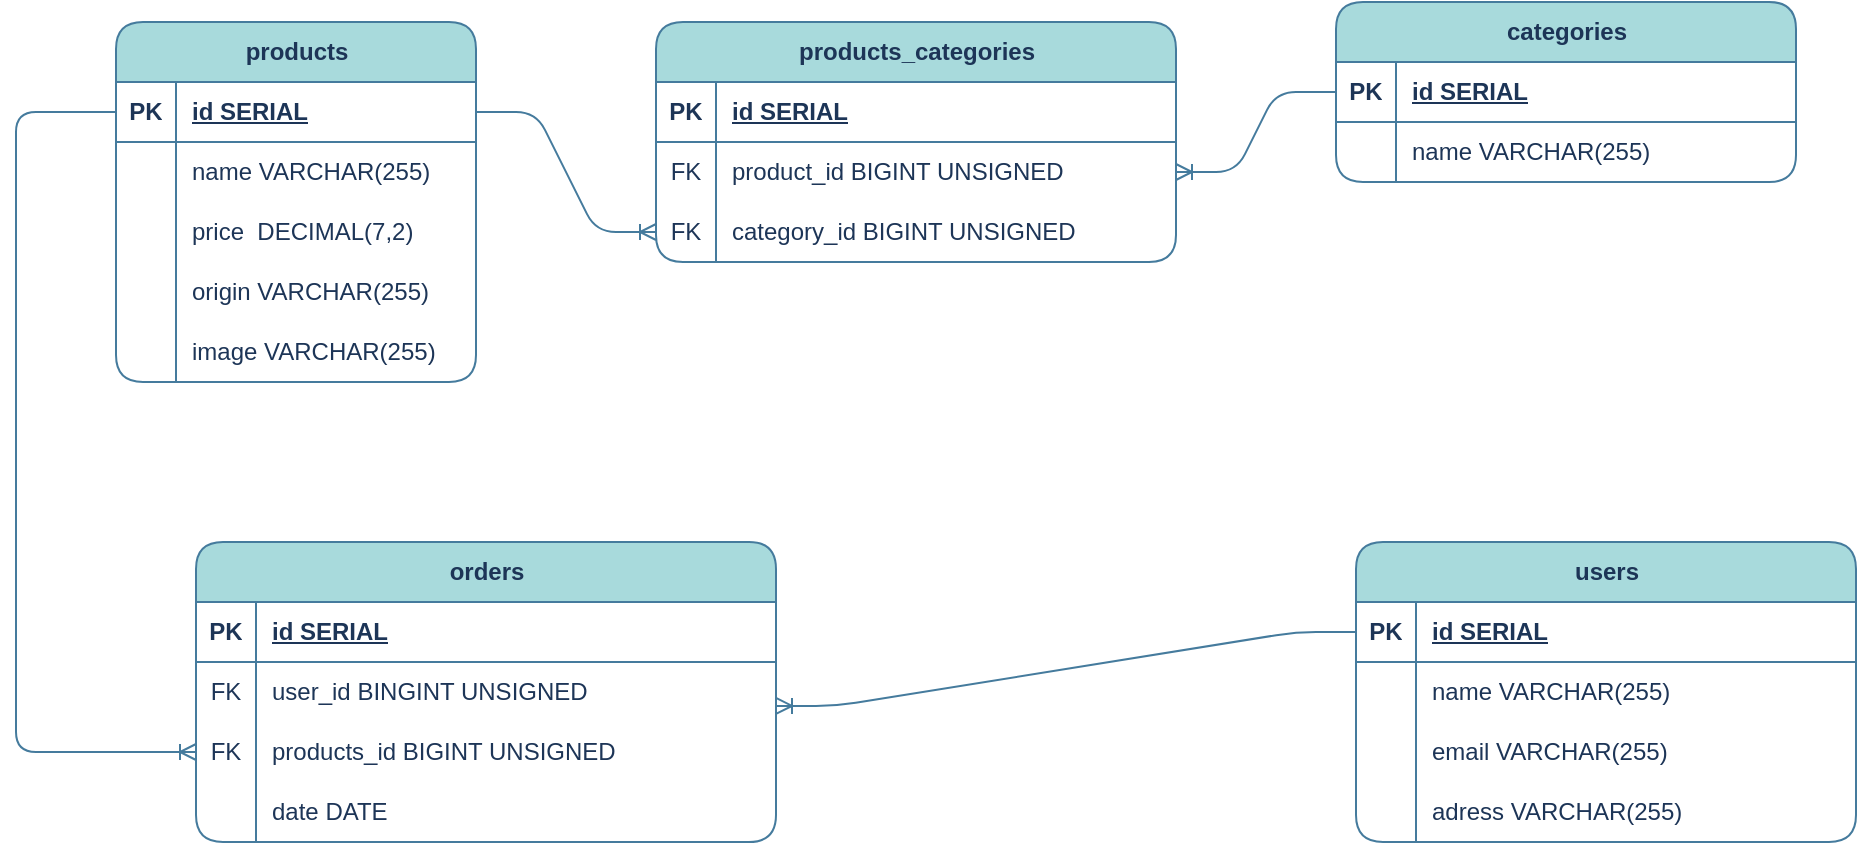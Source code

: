 <mxfile version="22.1.11" type="device">
  <diagram name="Pagina-1" id="v4BONmvHe5pT4fg5kxfK">
    <mxGraphModel dx="1434" dy="761" grid="1" gridSize="10" guides="1" tooltips="1" connect="1" arrows="1" fold="1" page="1" pageScale="1" pageWidth="1169" pageHeight="827" background="#FFFFFF" math="0" shadow="0">
      <root>
        <mxCell id="0" />
        <mxCell id="1" parent="0" />
        <mxCell id="LZLhlaevbL2TeOILWIVi-5" value="products" style="shape=table;startSize=30;container=1;collapsible=1;childLayout=tableLayout;fixedRows=1;rowLines=0;fontStyle=1;align=center;resizeLast=1;html=1;rounded=1;labelBackgroundColor=none;fillColor=#A8DADC;strokeColor=#457B9D;fontColor=#1D3557;" vertex="1" parent="1">
          <mxGeometry x="90" y="110" width="180" height="180" as="geometry">
            <mxRectangle x="130" y="160" width="70" height="30" as="alternateBounds" />
          </mxGeometry>
        </mxCell>
        <mxCell id="LZLhlaevbL2TeOILWIVi-6" value="" style="shape=tableRow;horizontal=0;startSize=0;swimlaneHead=0;swimlaneBody=0;fillColor=none;collapsible=0;dropTarget=0;points=[[0,0.5],[1,0.5]];portConstraint=eastwest;top=0;left=0;right=0;bottom=1;rounded=1;labelBackgroundColor=none;strokeColor=#457B9D;fontColor=#1D3557;" vertex="1" parent="LZLhlaevbL2TeOILWIVi-5">
          <mxGeometry y="30" width="180" height="30" as="geometry" />
        </mxCell>
        <mxCell id="LZLhlaevbL2TeOILWIVi-7" value="PK" style="shape=partialRectangle;connectable=0;fillColor=none;top=0;left=0;bottom=0;right=0;fontStyle=1;overflow=hidden;whiteSpace=wrap;html=1;rounded=1;labelBackgroundColor=none;strokeColor=#457B9D;fontColor=#1D3557;" vertex="1" parent="LZLhlaevbL2TeOILWIVi-6">
          <mxGeometry width="30" height="30" as="geometry">
            <mxRectangle width="30" height="30" as="alternateBounds" />
          </mxGeometry>
        </mxCell>
        <mxCell id="LZLhlaevbL2TeOILWIVi-8" value="id SERIAL" style="shape=partialRectangle;connectable=0;fillColor=none;top=0;left=0;bottom=0;right=0;align=left;spacingLeft=6;fontStyle=5;overflow=hidden;whiteSpace=wrap;html=1;rounded=1;labelBackgroundColor=none;strokeColor=#457B9D;fontColor=#1D3557;" vertex="1" parent="LZLhlaevbL2TeOILWIVi-6">
          <mxGeometry x="30" width="150" height="30" as="geometry">
            <mxRectangle width="150" height="30" as="alternateBounds" />
          </mxGeometry>
        </mxCell>
        <mxCell id="LZLhlaevbL2TeOILWIVi-9" value="" style="shape=tableRow;horizontal=0;startSize=0;swimlaneHead=0;swimlaneBody=0;fillColor=none;collapsible=0;dropTarget=0;points=[[0,0.5],[1,0.5]];portConstraint=eastwest;top=0;left=0;right=0;bottom=0;rounded=1;labelBackgroundColor=none;strokeColor=#457B9D;fontColor=#1D3557;" vertex="1" parent="LZLhlaevbL2TeOILWIVi-5">
          <mxGeometry y="60" width="180" height="30" as="geometry" />
        </mxCell>
        <mxCell id="LZLhlaevbL2TeOILWIVi-10" value="" style="shape=partialRectangle;connectable=0;fillColor=none;top=0;left=0;bottom=0;right=0;editable=1;overflow=hidden;whiteSpace=wrap;html=1;rounded=1;labelBackgroundColor=none;strokeColor=#457B9D;fontColor=#1D3557;" vertex="1" parent="LZLhlaevbL2TeOILWIVi-9">
          <mxGeometry width="30" height="30" as="geometry">
            <mxRectangle width="30" height="30" as="alternateBounds" />
          </mxGeometry>
        </mxCell>
        <mxCell id="LZLhlaevbL2TeOILWIVi-11" value="name VARCHAR(255)" style="shape=partialRectangle;connectable=0;fillColor=none;top=0;left=0;bottom=0;right=0;align=left;spacingLeft=6;overflow=hidden;whiteSpace=wrap;html=1;rounded=1;labelBackgroundColor=none;strokeColor=#457B9D;fontColor=#1D3557;" vertex="1" parent="LZLhlaevbL2TeOILWIVi-9">
          <mxGeometry x="30" width="150" height="30" as="geometry">
            <mxRectangle width="150" height="30" as="alternateBounds" />
          </mxGeometry>
        </mxCell>
        <mxCell id="LZLhlaevbL2TeOILWIVi-15" value="" style="shape=tableRow;horizontal=0;startSize=0;swimlaneHead=0;swimlaneBody=0;fillColor=none;collapsible=0;dropTarget=0;points=[[0,0.5],[1,0.5]];portConstraint=eastwest;top=0;left=0;right=0;bottom=0;rounded=1;labelBackgroundColor=none;strokeColor=#457B9D;fontColor=#1D3557;" vertex="1" parent="LZLhlaevbL2TeOILWIVi-5">
          <mxGeometry y="90" width="180" height="30" as="geometry" />
        </mxCell>
        <mxCell id="LZLhlaevbL2TeOILWIVi-16" value="" style="shape=partialRectangle;connectable=0;fillColor=none;top=0;left=0;bottom=0;right=0;editable=1;overflow=hidden;whiteSpace=wrap;html=1;rounded=1;labelBackgroundColor=none;strokeColor=#457B9D;fontColor=#1D3557;" vertex="1" parent="LZLhlaevbL2TeOILWIVi-15">
          <mxGeometry width="30" height="30" as="geometry">
            <mxRectangle width="30" height="30" as="alternateBounds" />
          </mxGeometry>
        </mxCell>
        <mxCell id="LZLhlaevbL2TeOILWIVi-17" value="price&amp;nbsp; DECIMAL(7,2)" style="shape=partialRectangle;connectable=0;fillColor=none;top=0;left=0;bottom=0;right=0;align=left;spacingLeft=6;overflow=hidden;whiteSpace=wrap;html=1;rounded=1;labelBackgroundColor=none;strokeColor=#457B9D;fontColor=#1D3557;" vertex="1" parent="LZLhlaevbL2TeOILWIVi-15">
          <mxGeometry x="30" width="150" height="30" as="geometry">
            <mxRectangle width="150" height="30" as="alternateBounds" />
          </mxGeometry>
        </mxCell>
        <mxCell id="LZLhlaevbL2TeOILWIVi-138" value="" style="shape=tableRow;horizontal=0;startSize=0;swimlaneHead=0;swimlaneBody=0;fillColor=none;collapsible=0;dropTarget=0;points=[[0,0.5],[1,0.5]];portConstraint=eastwest;top=0;left=0;right=0;bottom=0;rounded=1;labelBackgroundColor=none;strokeColor=#457B9D;fontColor=#1D3557;" vertex="1" parent="LZLhlaevbL2TeOILWIVi-5">
          <mxGeometry y="120" width="180" height="30" as="geometry" />
        </mxCell>
        <mxCell id="LZLhlaevbL2TeOILWIVi-139" value="" style="shape=partialRectangle;connectable=0;fillColor=none;top=0;left=0;bottom=0;right=0;editable=1;overflow=hidden;whiteSpace=wrap;html=1;rounded=1;labelBackgroundColor=none;strokeColor=#457B9D;fontColor=#1D3557;" vertex="1" parent="LZLhlaevbL2TeOILWIVi-138">
          <mxGeometry width="30" height="30" as="geometry">
            <mxRectangle width="30" height="30" as="alternateBounds" />
          </mxGeometry>
        </mxCell>
        <mxCell id="LZLhlaevbL2TeOILWIVi-140" value="origin VARCHAR(255)" style="shape=partialRectangle;connectable=0;fillColor=none;top=0;left=0;bottom=0;right=0;align=left;spacingLeft=6;overflow=hidden;whiteSpace=wrap;html=1;rounded=1;labelBackgroundColor=none;strokeColor=#457B9D;fontColor=#1D3557;" vertex="1" parent="LZLhlaevbL2TeOILWIVi-138">
          <mxGeometry x="30" width="150" height="30" as="geometry">
            <mxRectangle width="150" height="30" as="alternateBounds" />
          </mxGeometry>
        </mxCell>
        <mxCell id="LZLhlaevbL2TeOILWIVi-162" value="" style="shape=tableRow;horizontal=0;startSize=0;swimlaneHead=0;swimlaneBody=0;fillColor=none;collapsible=0;dropTarget=0;points=[[0,0.5],[1,0.5]];portConstraint=eastwest;top=0;left=0;right=0;bottom=0;rounded=1;labelBackgroundColor=none;strokeColor=#457B9D;fontColor=#1D3557;" vertex="1" parent="LZLhlaevbL2TeOILWIVi-5">
          <mxGeometry y="150" width="180" height="30" as="geometry" />
        </mxCell>
        <mxCell id="LZLhlaevbL2TeOILWIVi-163" value="" style="shape=partialRectangle;connectable=0;fillColor=none;top=0;left=0;bottom=0;right=0;editable=1;overflow=hidden;whiteSpace=wrap;html=1;rounded=1;labelBackgroundColor=none;strokeColor=#457B9D;fontColor=#1D3557;" vertex="1" parent="LZLhlaevbL2TeOILWIVi-162">
          <mxGeometry width="30" height="30" as="geometry">
            <mxRectangle width="30" height="30" as="alternateBounds" />
          </mxGeometry>
        </mxCell>
        <mxCell id="LZLhlaevbL2TeOILWIVi-164" value="image VARCHAR(255)" style="shape=partialRectangle;connectable=0;fillColor=none;top=0;left=0;bottom=0;right=0;align=left;spacingLeft=6;overflow=hidden;whiteSpace=wrap;html=1;rounded=1;labelBackgroundColor=none;strokeColor=#457B9D;fontColor=#1D3557;" vertex="1" parent="LZLhlaevbL2TeOILWIVi-162">
          <mxGeometry x="30" width="150" height="30" as="geometry">
            <mxRectangle width="150" height="30" as="alternateBounds" />
          </mxGeometry>
        </mxCell>
        <mxCell id="LZLhlaevbL2TeOILWIVi-18" value="products_categories" style="shape=table;startSize=30;container=1;collapsible=1;childLayout=tableLayout;fixedRows=1;rowLines=0;fontStyle=1;align=center;resizeLast=1;html=1;rounded=1;labelBackgroundColor=none;fillColor=#A8DADC;strokeColor=#457B9D;fontColor=#1D3557;" vertex="1" parent="1">
          <mxGeometry x="360" y="110" width="260" height="120" as="geometry">
            <mxRectangle x="145" y="780" width="70" height="30" as="alternateBounds" />
          </mxGeometry>
        </mxCell>
        <mxCell id="LZLhlaevbL2TeOILWIVi-19" value="" style="shape=tableRow;horizontal=0;startSize=0;swimlaneHead=0;swimlaneBody=0;fillColor=none;collapsible=0;dropTarget=0;points=[[0,0.5],[1,0.5]];portConstraint=eastwest;top=0;left=0;right=0;bottom=1;rounded=1;labelBackgroundColor=none;strokeColor=#457B9D;fontColor=#1D3557;" vertex="1" parent="LZLhlaevbL2TeOILWIVi-18">
          <mxGeometry y="30" width="260" height="30" as="geometry" />
        </mxCell>
        <mxCell id="LZLhlaevbL2TeOILWIVi-20" value="PK" style="shape=partialRectangle;connectable=0;fillColor=none;top=0;left=0;bottom=0;right=0;fontStyle=1;overflow=hidden;whiteSpace=wrap;html=1;rounded=1;labelBackgroundColor=none;strokeColor=#457B9D;fontColor=#1D3557;" vertex="1" parent="LZLhlaevbL2TeOILWIVi-19">
          <mxGeometry width="30" height="30" as="geometry">
            <mxRectangle width="30" height="30" as="alternateBounds" />
          </mxGeometry>
        </mxCell>
        <mxCell id="LZLhlaevbL2TeOILWIVi-21" value="id SERIAL" style="shape=partialRectangle;connectable=0;fillColor=none;top=0;left=0;bottom=0;right=0;align=left;spacingLeft=6;fontStyle=5;overflow=hidden;whiteSpace=wrap;html=1;rounded=1;labelBackgroundColor=none;strokeColor=#457B9D;fontColor=#1D3557;" vertex="1" parent="LZLhlaevbL2TeOILWIVi-19">
          <mxGeometry x="30" width="230" height="30" as="geometry">
            <mxRectangle width="230" height="30" as="alternateBounds" />
          </mxGeometry>
        </mxCell>
        <mxCell id="LZLhlaevbL2TeOILWIVi-22" value="" style="shape=tableRow;horizontal=0;startSize=0;swimlaneHead=0;swimlaneBody=0;fillColor=none;collapsible=0;dropTarget=0;points=[[0,0.5],[1,0.5]];portConstraint=eastwest;top=0;left=0;right=0;bottom=0;rounded=1;labelBackgroundColor=none;strokeColor=#457B9D;fontColor=#1D3557;" vertex="1" parent="LZLhlaevbL2TeOILWIVi-18">
          <mxGeometry y="60" width="260" height="30" as="geometry" />
        </mxCell>
        <mxCell id="LZLhlaevbL2TeOILWIVi-23" value="FK" style="shape=partialRectangle;connectable=0;fillColor=none;top=0;left=0;bottom=0;right=0;editable=1;overflow=hidden;whiteSpace=wrap;html=1;rounded=1;labelBackgroundColor=none;strokeColor=#457B9D;fontColor=#1D3557;" vertex="1" parent="LZLhlaevbL2TeOILWIVi-22">
          <mxGeometry width="30" height="30" as="geometry">
            <mxRectangle width="30" height="30" as="alternateBounds" />
          </mxGeometry>
        </mxCell>
        <mxCell id="LZLhlaevbL2TeOILWIVi-24" value="product_id BIGINT UNSIGNED" style="shape=partialRectangle;connectable=0;fillColor=none;top=0;left=0;bottom=0;right=0;align=left;spacingLeft=6;overflow=hidden;whiteSpace=wrap;html=1;rounded=1;labelBackgroundColor=none;strokeColor=#457B9D;fontColor=#1D3557;" vertex="1" parent="LZLhlaevbL2TeOILWIVi-22">
          <mxGeometry x="30" width="230" height="30" as="geometry">
            <mxRectangle width="230" height="30" as="alternateBounds" />
          </mxGeometry>
        </mxCell>
        <mxCell id="LZLhlaevbL2TeOILWIVi-25" value="" style="shape=tableRow;horizontal=0;startSize=0;swimlaneHead=0;swimlaneBody=0;fillColor=none;collapsible=0;dropTarget=0;points=[[0,0.5],[1,0.5]];portConstraint=eastwest;top=0;left=0;right=0;bottom=0;rounded=1;labelBackgroundColor=none;strokeColor=#457B9D;fontColor=#1D3557;" vertex="1" parent="LZLhlaevbL2TeOILWIVi-18">
          <mxGeometry y="90" width="260" height="30" as="geometry" />
        </mxCell>
        <mxCell id="LZLhlaevbL2TeOILWIVi-26" value="FK" style="shape=partialRectangle;connectable=0;fillColor=none;top=0;left=0;bottom=0;right=0;editable=1;overflow=hidden;whiteSpace=wrap;html=1;rounded=1;labelBackgroundColor=none;strokeColor=#457B9D;fontColor=#1D3557;" vertex="1" parent="LZLhlaevbL2TeOILWIVi-25">
          <mxGeometry width="30" height="30" as="geometry">
            <mxRectangle width="30" height="30" as="alternateBounds" />
          </mxGeometry>
        </mxCell>
        <mxCell id="LZLhlaevbL2TeOILWIVi-27" value="category_id BIGINT UNSIGNED" style="shape=partialRectangle;connectable=0;fillColor=none;top=0;left=0;bottom=0;right=0;align=left;spacingLeft=6;overflow=hidden;whiteSpace=wrap;html=1;rounded=1;labelBackgroundColor=none;strokeColor=#457B9D;fontColor=#1D3557;" vertex="1" parent="LZLhlaevbL2TeOILWIVi-25">
          <mxGeometry x="30" width="230" height="30" as="geometry">
            <mxRectangle width="230" height="30" as="alternateBounds" />
          </mxGeometry>
        </mxCell>
        <mxCell id="LZLhlaevbL2TeOILWIVi-57" value="categories" style="shape=table;startSize=30;container=1;collapsible=1;childLayout=tableLayout;fixedRows=1;rowLines=0;fontStyle=1;align=center;resizeLast=1;html=1;rounded=1;labelBackgroundColor=none;fillColor=#A8DADC;strokeColor=#457B9D;fontColor=#1D3557;" vertex="1" parent="1">
          <mxGeometry x="700" y="100" width="230" height="90" as="geometry">
            <mxRectangle x="340" y="250" width="70" height="30" as="alternateBounds" />
          </mxGeometry>
        </mxCell>
        <mxCell id="LZLhlaevbL2TeOILWIVi-58" value="" style="shape=tableRow;horizontal=0;startSize=0;swimlaneHead=0;swimlaneBody=0;fillColor=none;collapsible=0;dropTarget=0;points=[[0,0.5],[1,0.5]];portConstraint=eastwest;top=0;left=0;right=0;bottom=1;rounded=1;labelBackgroundColor=none;strokeColor=#457B9D;fontColor=#1D3557;" vertex="1" parent="LZLhlaevbL2TeOILWIVi-57">
          <mxGeometry y="30" width="230" height="30" as="geometry" />
        </mxCell>
        <mxCell id="LZLhlaevbL2TeOILWIVi-59" value="PK" style="shape=partialRectangle;connectable=0;fillColor=none;top=0;left=0;bottom=0;right=0;fontStyle=1;overflow=hidden;whiteSpace=wrap;html=1;rounded=1;labelBackgroundColor=none;strokeColor=#457B9D;fontColor=#1D3557;" vertex="1" parent="LZLhlaevbL2TeOILWIVi-58">
          <mxGeometry width="30" height="30" as="geometry">
            <mxRectangle width="30" height="30" as="alternateBounds" />
          </mxGeometry>
        </mxCell>
        <mxCell id="LZLhlaevbL2TeOILWIVi-60" value="id SERIAL" style="shape=partialRectangle;connectable=0;fillColor=none;top=0;left=0;bottom=0;right=0;align=left;spacingLeft=6;fontStyle=5;overflow=hidden;whiteSpace=wrap;html=1;rounded=1;labelBackgroundColor=none;strokeColor=#457B9D;fontColor=#1D3557;" vertex="1" parent="LZLhlaevbL2TeOILWIVi-58">
          <mxGeometry x="30" width="200" height="30" as="geometry">
            <mxRectangle width="200" height="30" as="alternateBounds" />
          </mxGeometry>
        </mxCell>
        <mxCell id="LZLhlaevbL2TeOILWIVi-61" value="" style="shape=tableRow;horizontal=0;startSize=0;swimlaneHead=0;swimlaneBody=0;fillColor=none;collapsible=0;dropTarget=0;points=[[0,0.5],[1,0.5]];portConstraint=eastwest;top=0;left=0;right=0;bottom=0;rounded=1;labelBackgroundColor=none;strokeColor=#457B9D;fontColor=#1D3557;" vertex="1" parent="LZLhlaevbL2TeOILWIVi-57">
          <mxGeometry y="60" width="230" height="30" as="geometry" />
        </mxCell>
        <mxCell id="LZLhlaevbL2TeOILWIVi-62" value="" style="shape=partialRectangle;connectable=0;fillColor=none;top=0;left=0;bottom=0;right=0;editable=1;overflow=hidden;whiteSpace=wrap;html=1;rounded=1;labelBackgroundColor=none;strokeColor=#457B9D;fontColor=#1D3557;" vertex="1" parent="LZLhlaevbL2TeOILWIVi-61">
          <mxGeometry width="30" height="30" as="geometry">
            <mxRectangle width="30" height="30" as="alternateBounds" />
          </mxGeometry>
        </mxCell>
        <mxCell id="LZLhlaevbL2TeOILWIVi-63" value="name VARCHAR(255)" style="shape=partialRectangle;connectable=0;fillColor=none;top=0;left=0;bottom=0;right=0;align=left;spacingLeft=6;overflow=hidden;whiteSpace=wrap;html=1;rounded=1;labelBackgroundColor=none;strokeColor=#457B9D;fontColor=#1D3557;" vertex="1" parent="LZLhlaevbL2TeOILWIVi-61">
          <mxGeometry x="30" width="200" height="30" as="geometry">
            <mxRectangle width="200" height="30" as="alternateBounds" />
          </mxGeometry>
        </mxCell>
        <mxCell id="LZLhlaevbL2TeOILWIVi-96" value="users" style="shape=table;startSize=30;container=1;collapsible=1;childLayout=tableLayout;fixedRows=1;rowLines=0;fontStyle=1;align=center;resizeLast=1;html=1;rounded=1;labelBackgroundColor=none;fillColor=#A8DADC;strokeColor=#457B9D;fontColor=#1D3557;" vertex="1" parent="1">
          <mxGeometry x="710" y="370" width="250" height="150" as="geometry">
            <mxRectangle x="430" y="50" width="70" height="30" as="alternateBounds" />
          </mxGeometry>
        </mxCell>
        <mxCell id="LZLhlaevbL2TeOILWIVi-97" value="" style="shape=tableRow;horizontal=0;startSize=0;swimlaneHead=0;swimlaneBody=0;fillColor=none;collapsible=0;dropTarget=0;points=[[0,0.5],[1,0.5]];portConstraint=eastwest;top=0;left=0;right=0;bottom=1;rounded=1;labelBackgroundColor=none;strokeColor=#457B9D;fontColor=#1D3557;" vertex="1" parent="LZLhlaevbL2TeOILWIVi-96">
          <mxGeometry y="30" width="250" height="30" as="geometry" />
        </mxCell>
        <mxCell id="LZLhlaevbL2TeOILWIVi-98" value="PK" style="shape=partialRectangle;connectable=0;fillColor=none;top=0;left=0;bottom=0;right=0;fontStyle=1;overflow=hidden;whiteSpace=wrap;html=1;rounded=1;labelBackgroundColor=none;strokeColor=#457B9D;fontColor=#1D3557;" vertex="1" parent="LZLhlaevbL2TeOILWIVi-97">
          <mxGeometry width="30" height="30" as="geometry">
            <mxRectangle width="30" height="30" as="alternateBounds" />
          </mxGeometry>
        </mxCell>
        <mxCell id="LZLhlaevbL2TeOILWIVi-99" value="id SERIAL" style="shape=partialRectangle;connectable=0;fillColor=none;top=0;left=0;bottom=0;right=0;align=left;spacingLeft=6;fontStyle=5;overflow=hidden;whiteSpace=wrap;html=1;rounded=1;labelBackgroundColor=none;strokeColor=#457B9D;fontColor=#1D3557;" vertex="1" parent="LZLhlaevbL2TeOILWIVi-97">
          <mxGeometry x="30" width="220" height="30" as="geometry">
            <mxRectangle width="220" height="30" as="alternateBounds" />
          </mxGeometry>
        </mxCell>
        <mxCell id="LZLhlaevbL2TeOILWIVi-100" value="" style="shape=tableRow;horizontal=0;startSize=0;swimlaneHead=0;swimlaneBody=0;fillColor=none;collapsible=0;dropTarget=0;points=[[0,0.5],[1,0.5]];portConstraint=eastwest;top=0;left=0;right=0;bottom=0;rounded=1;labelBackgroundColor=none;strokeColor=#457B9D;fontColor=#1D3557;" vertex="1" parent="LZLhlaevbL2TeOILWIVi-96">
          <mxGeometry y="60" width="250" height="30" as="geometry" />
        </mxCell>
        <mxCell id="LZLhlaevbL2TeOILWIVi-101" value="" style="shape=partialRectangle;connectable=0;fillColor=none;top=0;left=0;bottom=0;right=0;editable=1;overflow=hidden;whiteSpace=wrap;html=1;rounded=1;labelBackgroundColor=none;strokeColor=#457B9D;fontColor=#1D3557;" vertex="1" parent="LZLhlaevbL2TeOILWIVi-100">
          <mxGeometry width="30" height="30" as="geometry">
            <mxRectangle width="30" height="30" as="alternateBounds" />
          </mxGeometry>
        </mxCell>
        <mxCell id="LZLhlaevbL2TeOILWIVi-102" value="name VARCHAR(255)" style="shape=partialRectangle;connectable=0;fillColor=none;top=0;left=0;bottom=0;right=0;align=left;spacingLeft=6;overflow=hidden;whiteSpace=wrap;html=1;rounded=1;labelBackgroundColor=none;strokeColor=#457B9D;fontColor=#1D3557;" vertex="1" parent="LZLhlaevbL2TeOILWIVi-100">
          <mxGeometry x="30" width="220" height="30" as="geometry">
            <mxRectangle width="220" height="30" as="alternateBounds" />
          </mxGeometry>
        </mxCell>
        <mxCell id="LZLhlaevbL2TeOILWIVi-103" value="" style="shape=tableRow;horizontal=0;startSize=0;swimlaneHead=0;swimlaneBody=0;fillColor=none;collapsible=0;dropTarget=0;points=[[0,0.5],[1,0.5]];portConstraint=eastwest;top=0;left=0;right=0;bottom=0;rounded=1;labelBackgroundColor=none;strokeColor=#457B9D;fontColor=#1D3557;" vertex="1" parent="LZLhlaevbL2TeOILWIVi-96">
          <mxGeometry y="90" width="250" height="30" as="geometry" />
        </mxCell>
        <mxCell id="LZLhlaevbL2TeOILWIVi-104" value="" style="shape=partialRectangle;connectable=0;fillColor=none;top=0;left=0;bottom=0;right=0;editable=1;overflow=hidden;whiteSpace=wrap;html=1;rounded=1;labelBackgroundColor=none;strokeColor=#457B9D;fontColor=#1D3557;" vertex="1" parent="LZLhlaevbL2TeOILWIVi-103">
          <mxGeometry width="30" height="30" as="geometry">
            <mxRectangle width="30" height="30" as="alternateBounds" />
          </mxGeometry>
        </mxCell>
        <mxCell id="LZLhlaevbL2TeOILWIVi-105" value="email VARCHAR(255)" style="shape=partialRectangle;connectable=0;fillColor=none;top=0;left=0;bottom=0;right=0;align=left;spacingLeft=6;overflow=hidden;whiteSpace=wrap;html=1;rounded=1;labelBackgroundColor=none;strokeColor=#457B9D;fontColor=#1D3557;" vertex="1" parent="LZLhlaevbL2TeOILWIVi-103">
          <mxGeometry x="30" width="220" height="30" as="geometry">
            <mxRectangle width="220" height="30" as="alternateBounds" />
          </mxGeometry>
        </mxCell>
        <mxCell id="LZLhlaevbL2TeOILWIVi-106" value="" style="shape=tableRow;horizontal=0;startSize=0;swimlaneHead=0;swimlaneBody=0;fillColor=none;collapsible=0;dropTarget=0;points=[[0,0.5],[1,0.5]];portConstraint=eastwest;top=0;left=0;right=0;bottom=0;rounded=1;labelBackgroundColor=none;strokeColor=#457B9D;fontColor=#1D3557;" vertex="1" parent="LZLhlaevbL2TeOILWIVi-96">
          <mxGeometry y="120" width="250" height="30" as="geometry" />
        </mxCell>
        <mxCell id="LZLhlaevbL2TeOILWIVi-107" value="" style="shape=partialRectangle;connectable=0;fillColor=none;top=0;left=0;bottom=0;right=0;editable=1;overflow=hidden;whiteSpace=wrap;html=1;rounded=1;labelBackgroundColor=none;strokeColor=#457B9D;fontColor=#1D3557;" vertex="1" parent="LZLhlaevbL2TeOILWIVi-106">
          <mxGeometry width="30" height="30" as="geometry">
            <mxRectangle width="30" height="30" as="alternateBounds" />
          </mxGeometry>
        </mxCell>
        <mxCell id="LZLhlaevbL2TeOILWIVi-108" value="adress VARCHAR(255)" style="shape=partialRectangle;connectable=0;fillColor=none;top=0;left=0;bottom=0;right=0;align=left;spacingLeft=6;overflow=hidden;whiteSpace=wrap;html=1;rounded=1;labelBackgroundColor=none;strokeColor=#457B9D;fontColor=#1D3557;" vertex="1" parent="LZLhlaevbL2TeOILWIVi-106">
          <mxGeometry x="30" width="220" height="30" as="geometry">
            <mxRectangle width="220" height="30" as="alternateBounds" />
          </mxGeometry>
        </mxCell>
        <mxCell id="LZLhlaevbL2TeOILWIVi-122" value="orders" style="shape=table;startSize=30;container=1;collapsible=1;childLayout=tableLayout;fixedRows=1;rowLines=0;fontStyle=1;align=center;resizeLast=1;html=1;rounded=1;labelBackgroundColor=none;fillColor=#A8DADC;strokeColor=#457B9D;fontColor=#1D3557;" vertex="1" parent="1">
          <mxGeometry x="130" y="370" width="290" height="150" as="geometry">
            <mxRectangle x="640" y="100" width="70" height="30" as="alternateBounds" />
          </mxGeometry>
        </mxCell>
        <mxCell id="LZLhlaevbL2TeOILWIVi-123" value="" style="shape=tableRow;horizontal=0;startSize=0;swimlaneHead=0;swimlaneBody=0;fillColor=none;collapsible=0;dropTarget=0;points=[[0,0.5],[1,0.5]];portConstraint=eastwest;top=0;left=0;right=0;bottom=1;rounded=1;labelBackgroundColor=none;strokeColor=#457B9D;fontColor=#1D3557;" vertex="1" parent="LZLhlaevbL2TeOILWIVi-122">
          <mxGeometry y="30" width="290" height="30" as="geometry" />
        </mxCell>
        <mxCell id="LZLhlaevbL2TeOILWIVi-124" value="PK" style="shape=partialRectangle;connectable=0;fillColor=none;top=0;left=0;bottom=0;right=0;fontStyle=1;overflow=hidden;whiteSpace=wrap;html=1;rounded=1;labelBackgroundColor=none;strokeColor=#457B9D;fontColor=#1D3557;" vertex="1" parent="LZLhlaevbL2TeOILWIVi-123">
          <mxGeometry width="30" height="30" as="geometry">
            <mxRectangle width="30" height="30" as="alternateBounds" />
          </mxGeometry>
        </mxCell>
        <mxCell id="LZLhlaevbL2TeOILWIVi-125" value="id SERIAL" style="shape=partialRectangle;connectable=0;fillColor=none;top=0;left=0;bottom=0;right=0;align=left;spacingLeft=6;fontStyle=5;overflow=hidden;whiteSpace=wrap;html=1;rounded=1;labelBackgroundColor=none;strokeColor=#457B9D;fontColor=#1D3557;" vertex="1" parent="LZLhlaevbL2TeOILWIVi-123">
          <mxGeometry x="30" width="260" height="30" as="geometry">
            <mxRectangle width="260" height="30" as="alternateBounds" />
          </mxGeometry>
        </mxCell>
        <mxCell id="LZLhlaevbL2TeOILWIVi-126" value="" style="shape=tableRow;horizontal=0;startSize=0;swimlaneHead=0;swimlaneBody=0;fillColor=none;collapsible=0;dropTarget=0;points=[[0,0.5],[1,0.5]];portConstraint=eastwest;top=0;left=0;right=0;bottom=0;rounded=1;labelBackgroundColor=none;strokeColor=#457B9D;fontColor=#1D3557;" vertex="1" parent="LZLhlaevbL2TeOILWIVi-122">
          <mxGeometry y="60" width="290" height="30" as="geometry" />
        </mxCell>
        <mxCell id="LZLhlaevbL2TeOILWIVi-127" value="FK" style="shape=partialRectangle;connectable=0;fillColor=none;top=0;left=0;bottom=0;right=0;editable=1;overflow=hidden;whiteSpace=wrap;html=1;rounded=1;labelBackgroundColor=none;strokeColor=#457B9D;fontColor=#1D3557;" vertex="1" parent="LZLhlaevbL2TeOILWIVi-126">
          <mxGeometry width="30" height="30" as="geometry">
            <mxRectangle width="30" height="30" as="alternateBounds" />
          </mxGeometry>
        </mxCell>
        <mxCell id="LZLhlaevbL2TeOILWIVi-128" value="user_id BINGINT UNSIGNED" style="shape=partialRectangle;connectable=0;fillColor=none;top=0;left=0;bottom=0;right=0;align=left;spacingLeft=6;overflow=hidden;whiteSpace=wrap;html=1;rounded=1;labelBackgroundColor=none;strokeColor=#457B9D;fontColor=#1D3557;" vertex="1" parent="LZLhlaevbL2TeOILWIVi-126">
          <mxGeometry x="30" width="260" height="30" as="geometry">
            <mxRectangle width="260" height="30" as="alternateBounds" />
          </mxGeometry>
        </mxCell>
        <mxCell id="LZLhlaevbL2TeOILWIVi-129" value="" style="shape=tableRow;horizontal=0;startSize=0;swimlaneHead=0;swimlaneBody=0;fillColor=none;collapsible=0;dropTarget=0;points=[[0,0.5],[1,0.5]];portConstraint=eastwest;top=0;left=0;right=0;bottom=0;rounded=1;labelBackgroundColor=none;strokeColor=#457B9D;fontColor=#1D3557;" vertex="1" parent="LZLhlaevbL2TeOILWIVi-122">
          <mxGeometry y="90" width="290" height="30" as="geometry" />
        </mxCell>
        <mxCell id="LZLhlaevbL2TeOILWIVi-130" value="FK" style="shape=partialRectangle;connectable=0;fillColor=none;top=0;left=0;bottom=0;right=0;editable=1;overflow=hidden;whiteSpace=wrap;html=1;rounded=1;labelBackgroundColor=none;strokeColor=#457B9D;fontColor=#1D3557;" vertex="1" parent="LZLhlaevbL2TeOILWIVi-129">
          <mxGeometry width="30" height="30" as="geometry">
            <mxRectangle width="30" height="30" as="alternateBounds" />
          </mxGeometry>
        </mxCell>
        <mxCell id="LZLhlaevbL2TeOILWIVi-131" value="products_id BIGINT UNSIGNED" style="shape=partialRectangle;connectable=0;fillColor=none;top=0;left=0;bottom=0;right=0;align=left;spacingLeft=6;overflow=hidden;whiteSpace=wrap;html=1;rounded=1;labelBackgroundColor=none;strokeColor=#457B9D;fontColor=#1D3557;" vertex="1" parent="LZLhlaevbL2TeOILWIVi-129">
          <mxGeometry x="30" width="260" height="30" as="geometry">
            <mxRectangle width="260" height="30" as="alternateBounds" />
          </mxGeometry>
        </mxCell>
        <mxCell id="LZLhlaevbL2TeOILWIVi-147" value="" style="shape=tableRow;horizontal=0;startSize=0;swimlaneHead=0;swimlaneBody=0;fillColor=none;collapsible=0;dropTarget=0;points=[[0,0.5],[1,0.5]];portConstraint=eastwest;top=0;left=0;right=0;bottom=0;rounded=1;labelBackgroundColor=none;strokeColor=#457B9D;fontColor=#1D3557;" vertex="1" parent="LZLhlaevbL2TeOILWIVi-122">
          <mxGeometry y="120" width="290" height="30" as="geometry" />
        </mxCell>
        <mxCell id="LZLhlaevbL2TeOILWIVi-148" value="" style="shape=partialRectangle;connectable=0;fillColor=none;top=0;left=0;bottom=0;right=0;editable=1;overflow=hidden;whiteSpace=wrap;html=1;rounded=1;labelBackgroundColor=none;strokeColor=#457B9D;fontColor=#1D3557;" vertex="1" parent="LZLhlaevbL2TeOILWIVi-147">
          <mxGeometry width="30" height="30" as="geometry">
            <mxRectangle width="30" height="30" as="alternateBounds" />
          </mxGeometry>
        </mxCell>
        <mxCell id="LZLhlaevbL2TeOILWIVi-149" value="date DATE" style="shape=partialRectangle;connectable=0;fillColor=none;top=0;left=0;bottom=0;right=0;align=left;spacingLeft=6;overflow=hidden;whiteSpace=wrap;html=1;rounded=1;labelBackgroundColor=none;strokeColor=#457B9D;fontColor=#1D3557;" vertex="1" parent="LZLhlaevbL2TeOILWIVi-147">
          <mxGeometry x="30" width="260" height="30" as="geometry">
            <mxRectangle width="260" height="30" as="alternateBounds" />
          </mxGeometry>
        </mxCell>
        <mxCell id="LZLhlaevbL2TeOILWIVi-157" value="" style="edgeStyle=entityRelationEdgeStyle;fontSize=12;html=1;endArrow=ERoneToMany;rounded=1;strokeColor=#457B9D;fontColor=#1D3557;fillColor=#A8DADC;entryX=1;entryY=0.5;entryDx=0;entryDy=0;exitX=0;exitY=0.5;exitDx=0;exitDy=0;" edge="1" parent="1" source="LZLhlaevbL2TeOILWIVi-58" target="LZLhlaevbL2TeOILWIVi-22">
          <mxGeometry width="100" height="100" relative="1" as="geometry">
            <mxPoint x="550" y="400" as="sourcePoint" />
            <mxPoint x="650" y="300" as="targetPoint" />
          </mxGeometry>
        </mxCell>
        <mxCell id="LZLhlaevbL2TeOILWIVi-158" value="" style="edgeStyle=entityRelationEdgeStyle;fontSize=12;html=1;endArrow=ERoneToMany;rounded=1;strokeColor=#457B9D;fontColor=#1D3557;fillColor=#A8DADC;entryX=0;entryY=0.5;entryDx=0;entryDy=0;exitX=1;exitY=0.5;exitDx=0;exitDy=0;" edge="1" parent="1" source="LZLhlaevbL2TeOILWIVi-6" target="LZLhlaevbL2TeOILWIVi-25">
          <mxGeometry width="100" height="100" relative="1" as="geometry">
            <mxPoint x="560" y="410" as="sourcePoint" />
            <mxPoint x="660" y="310" as="targetPoint" />
          </mxGeometry>
        </mxCell>
        <mxCell id="LZLhlaevbL2TeOILWIVi-159" value="" style="edgeStyle=entityRelationEdgeStyle;fontSize=12;html=1;endArrow=ERoneToMany;rounded=1;strokeColor=#457B9D;fontColor=#1D3557;fillColor=#A8DADC;entryX=1;entryY=0.733;entryDx=0;entryDy=0;entryPerimeter=0;exitX=0;exitY=0.5;exitDx=0;exitDy=0;" edge="1" parent="1" source="LZLhlaevbL2TeOILWIVi-97" target="LZLhlaevbL2TeOILWIVi-126">
          <mxGeometry width="100" height="100" relative="1" as="geometry">
            <mxPoint x="310" y="570" as="sourcePoint" />
            <mxPoint x="410" y="470" as="targetPoint" />
          </mxGeometry>
        </mxCell>
        <mxCell id="LZLhlaevbL2TeOILWIVi-160" value="" style="edgeStyle=elbowEdgeStyle;fontSize=12;html=1;endArrow=ERoneToMany;rounded=1;strokeColor=#457B9D;fontColor=#1D3557;fillColor=#A8DADC;entryX=0;entryY=0.5;entryDx=0;entryDy=0;exitX=0;exitY=0.5;exitDx=0;exitDy=0;movable=1;resizable=1;rotatable=1;deletable=1;editable=1;locked=0;connectable=1;" edge="1" parent="1" source="LZLhlaevbL2TeOILWIVi-6" target="LZLhlaevbL2TeOILWIVi-129">
          <mxGeometry width="100" height="100" relative="1" as="geometry">
            <mxPoint x="70" y="170" as="sourcePoint" />
            <mxPoint x="100" y="480" as="targetPoint" />
            <Array as="points">
              <mxPoint x="40" y="320" />
            </Array>
          </mxGeometry>
        </mxCell>
      </root>
    </mxGraphModel>
  </diagram>
</mxfile>
